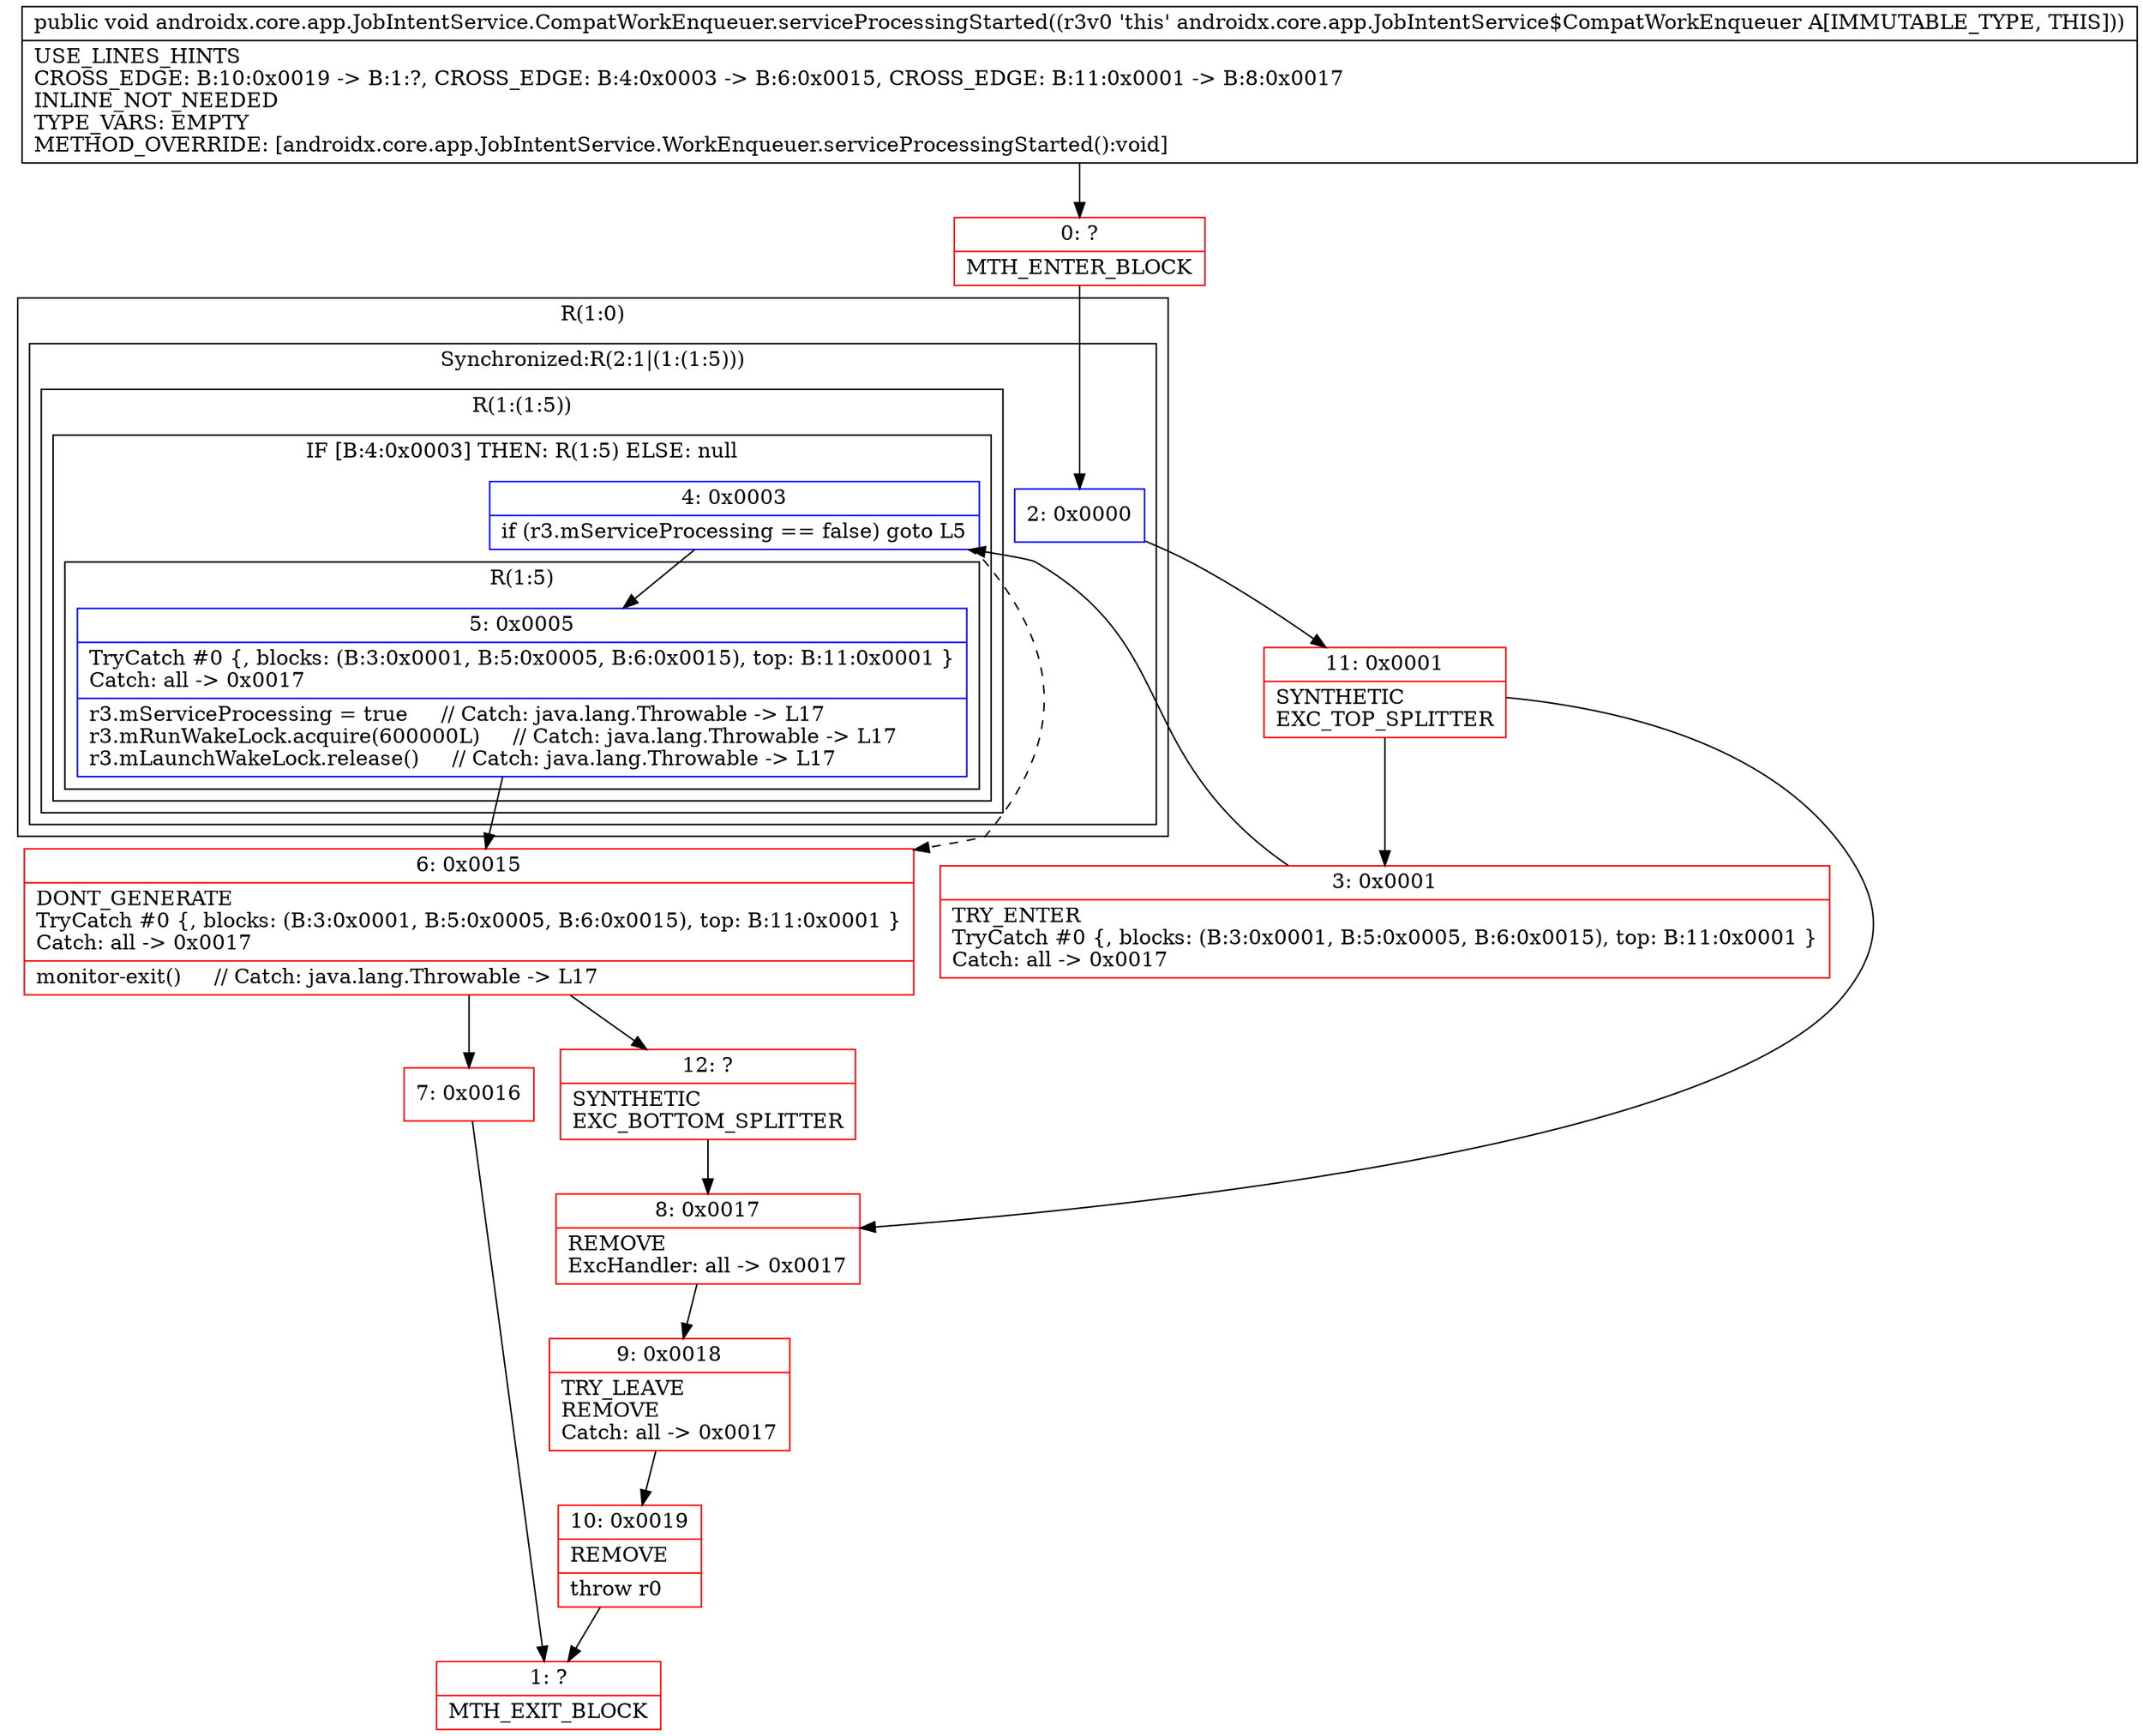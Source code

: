 digraph "CFG forandroidx.core.app.JobIntentService.CompatWorkEnqueuer.serviceProcessingStarted()V" {
subgraph cluster_Region_888929611 {
label = "R(1:0)";
node [shape=record,color=blue];
subgraph cluster_SynchronizedRegion_944466948 {
label = "Synchronized:R(2:1|(1:(1:5)))";
node [shape=record,color=blue];
Node_2 [shape=record,label="{2\:\ 0x0000}"];
subgraph cluster_Region_498082976 {
label = "R(1:(1:5))";
node [shape=record,color=blue];
subgraph cluster_IfRegion_2012770625 {
label = "IF [B:4:0x0003] THEN: R(1:5) ELSE: null";
node [shape=record,color=blue];
Node_4 [shape=record,label="{4\:\ 0x0003|if (r3.mServiceProcessing == false) goto L5\l}"];
subgraph cluster_Region_478333776 {
label = "R(1:5)";
node [shape=record,color=blue];
Node_5 [shape=record,label="{5\:\ 0x0005|TryCatch #0 \{, blocks: (B:3:0x0001, B:5:0x0005, B:6:0x0015), top: B:11:0x0001 \}\lCatch: all \-\> 0x0017\l|r3.mServiceProcessing = true     \/\/ Catch: java.lang.Throwable \-\> L17\lr3.mRunWakeLock.acquire(600000L)     \/\/ Catch: java.lang.Throwable \-\> L17\lr3.mLaunchWakeLock.release()     \/\/ Catch: java.lang.Throwable \-\> L17\l}"];
}
}
}
}
}
Node_0 [shape=record,color=red,label="{0\:\ ?|MTH_ENTER_BLOCK\l}"];
Node_11 [shape=record,color=red,label="{11\:\ 0x0001|SYNTHETIC\lEXC_TOP_SPLITTER\l}"];
Node_3 [shape=record,color=red,label="{3\:\ 0x0001|TRY_ENTER\lTryCatch #0 \{, blocks: (B:3:0x0001, B:5:0x0005, B:6:0x0015), top: B:11:0x0001 \}\lCatch: all \-\> 0x0017\l}"];
Node_6 [shape=record,color=red,label="{6\:\ 0x0015|DONT_GENERATE\lTryCatch #0 \{, blocks: (B:3:0x0001, B:5:0x0005, B:6:0x0015), top: B:11:0x0001 \}\lCatch: all \-\> 0x0017\l|monitor\-exit()     \/\/ Catch: java.lang.Throwable \-\> L17\l}"];
Node_7 [shape=record,color=red,label="{7\:\ 0x0016}"];
Node_1 [shape=record,color=red,label="{1\:\ ?|MTH_EXIT_BLOCK\l}"];
Node_12 [shape=record,color=red,label="{12\:\ ?|SYNTHETIC\lEXC_BOTTOM_SPLITTER\l}"];
Node_8 [shape=record,color=red,label="{8\:\ 0x0017|REMOVE\lExcHandler: all \-\> 0x0017\l}"];
Node_9 [shape=record,color=red,label="{9\:\ 0x0018|TRY_LEAVE\lREMOVE\lCatch: all \-\> 0x0017\l}"];
Node_10 [shape=record,color=red,label="{10\:\ 0x0019|REMOVE\l|throw r0\l}"];
MethodNode[shape=record,label="{public void androidx.core.app.JobIntentService.CompatWorkEnqueuer.serviceProcessingStarted((r3v0 'this' androidx.core.app.JobIntentService$CompatWorkEnqueuer A[IMMUTABLE_TYPE, THIS]))  | USE_LINES_HINTS\lCROSS_EDGE: B:10:0x0019 \-\> B:1:?, CROSS_EDGE: B:4:0x0003 \-\> B:6:0x0015, CROSS_EDGE: B:11:0x0001 \-\> B:8:0x0017\lINLINE_NOT_NEEDED\lTYPE_VARS: EMPTY\lMETHOD_OVERRIDE: [androidx.core.app.JobIntentService.WorkEnqueuer.serviceProcessingStarted():void]\l}"];
MethodNode -> Node_0;Node_2 -> Node_11;
Node_4 -> Node_5;
Node_4 -> Node_6[style=dashed];
Node_5 -> Node_6;
Node_0 -> Node_2;
Node_11 -> Node_3;
Node_11 -> Node_8;
Node_3 -> Node_4;
Node_6 -> Node_7;
Node_6 -> Node_12;
Node_7 -> Node_1;
Node_12 -> Node_8;
Node_8 -> Node_9;
Node_9 -> Node_10;
Node_10 -> Node_1;
}


